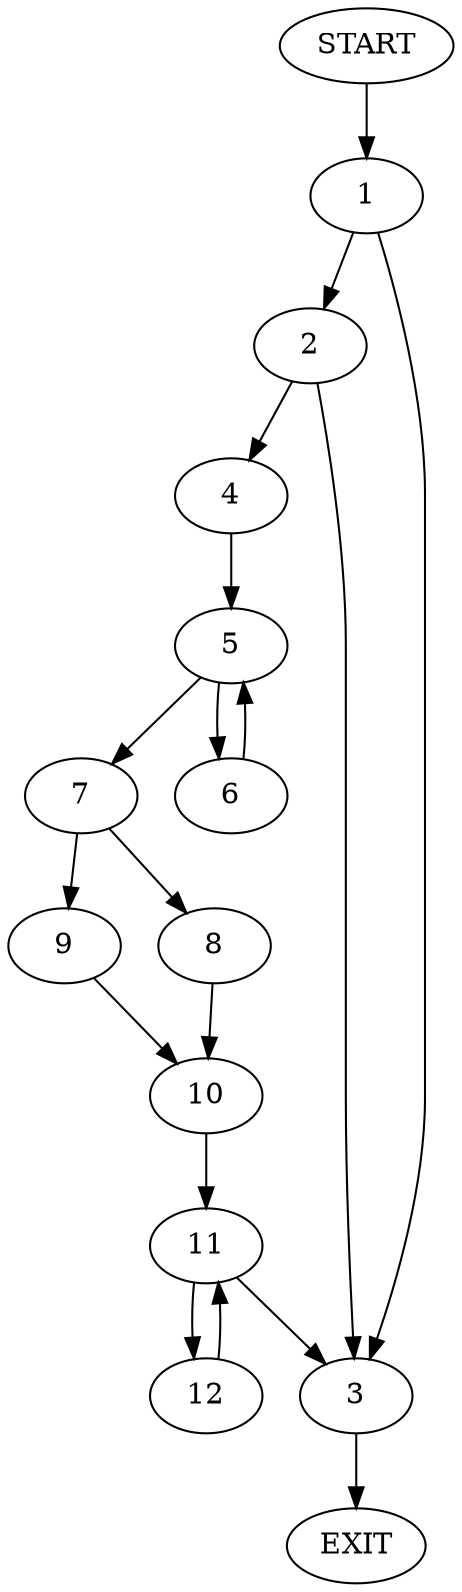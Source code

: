 digraph {
0 [label="START"]
13 [label="EXIT"]
0 -> 1
1 -> 2
1 -> 3
2 -> 4
2 -> 3
3 -> 13
4 -> 5
5 -> 6
5 -> 7
6 -> 5
7 -> 8
7 -> 9
8 -> 10
9 -> 10
10 -> 11
11 -> 12
11 -> 3
12 -> 11
}
